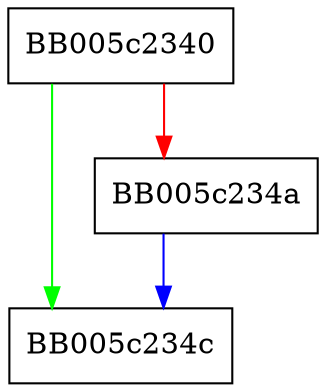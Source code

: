 digraph EVP_CIPHER_CTX_get_nid {
  node [shape="box"];
  graph [splines=ortho];
  BB005c2340 -> BB005c234c [color="green"];
  BB005c2340 -> BB005c234a [color="red"];
  BB005c234a -> BB005c234c [color="blue"];
}